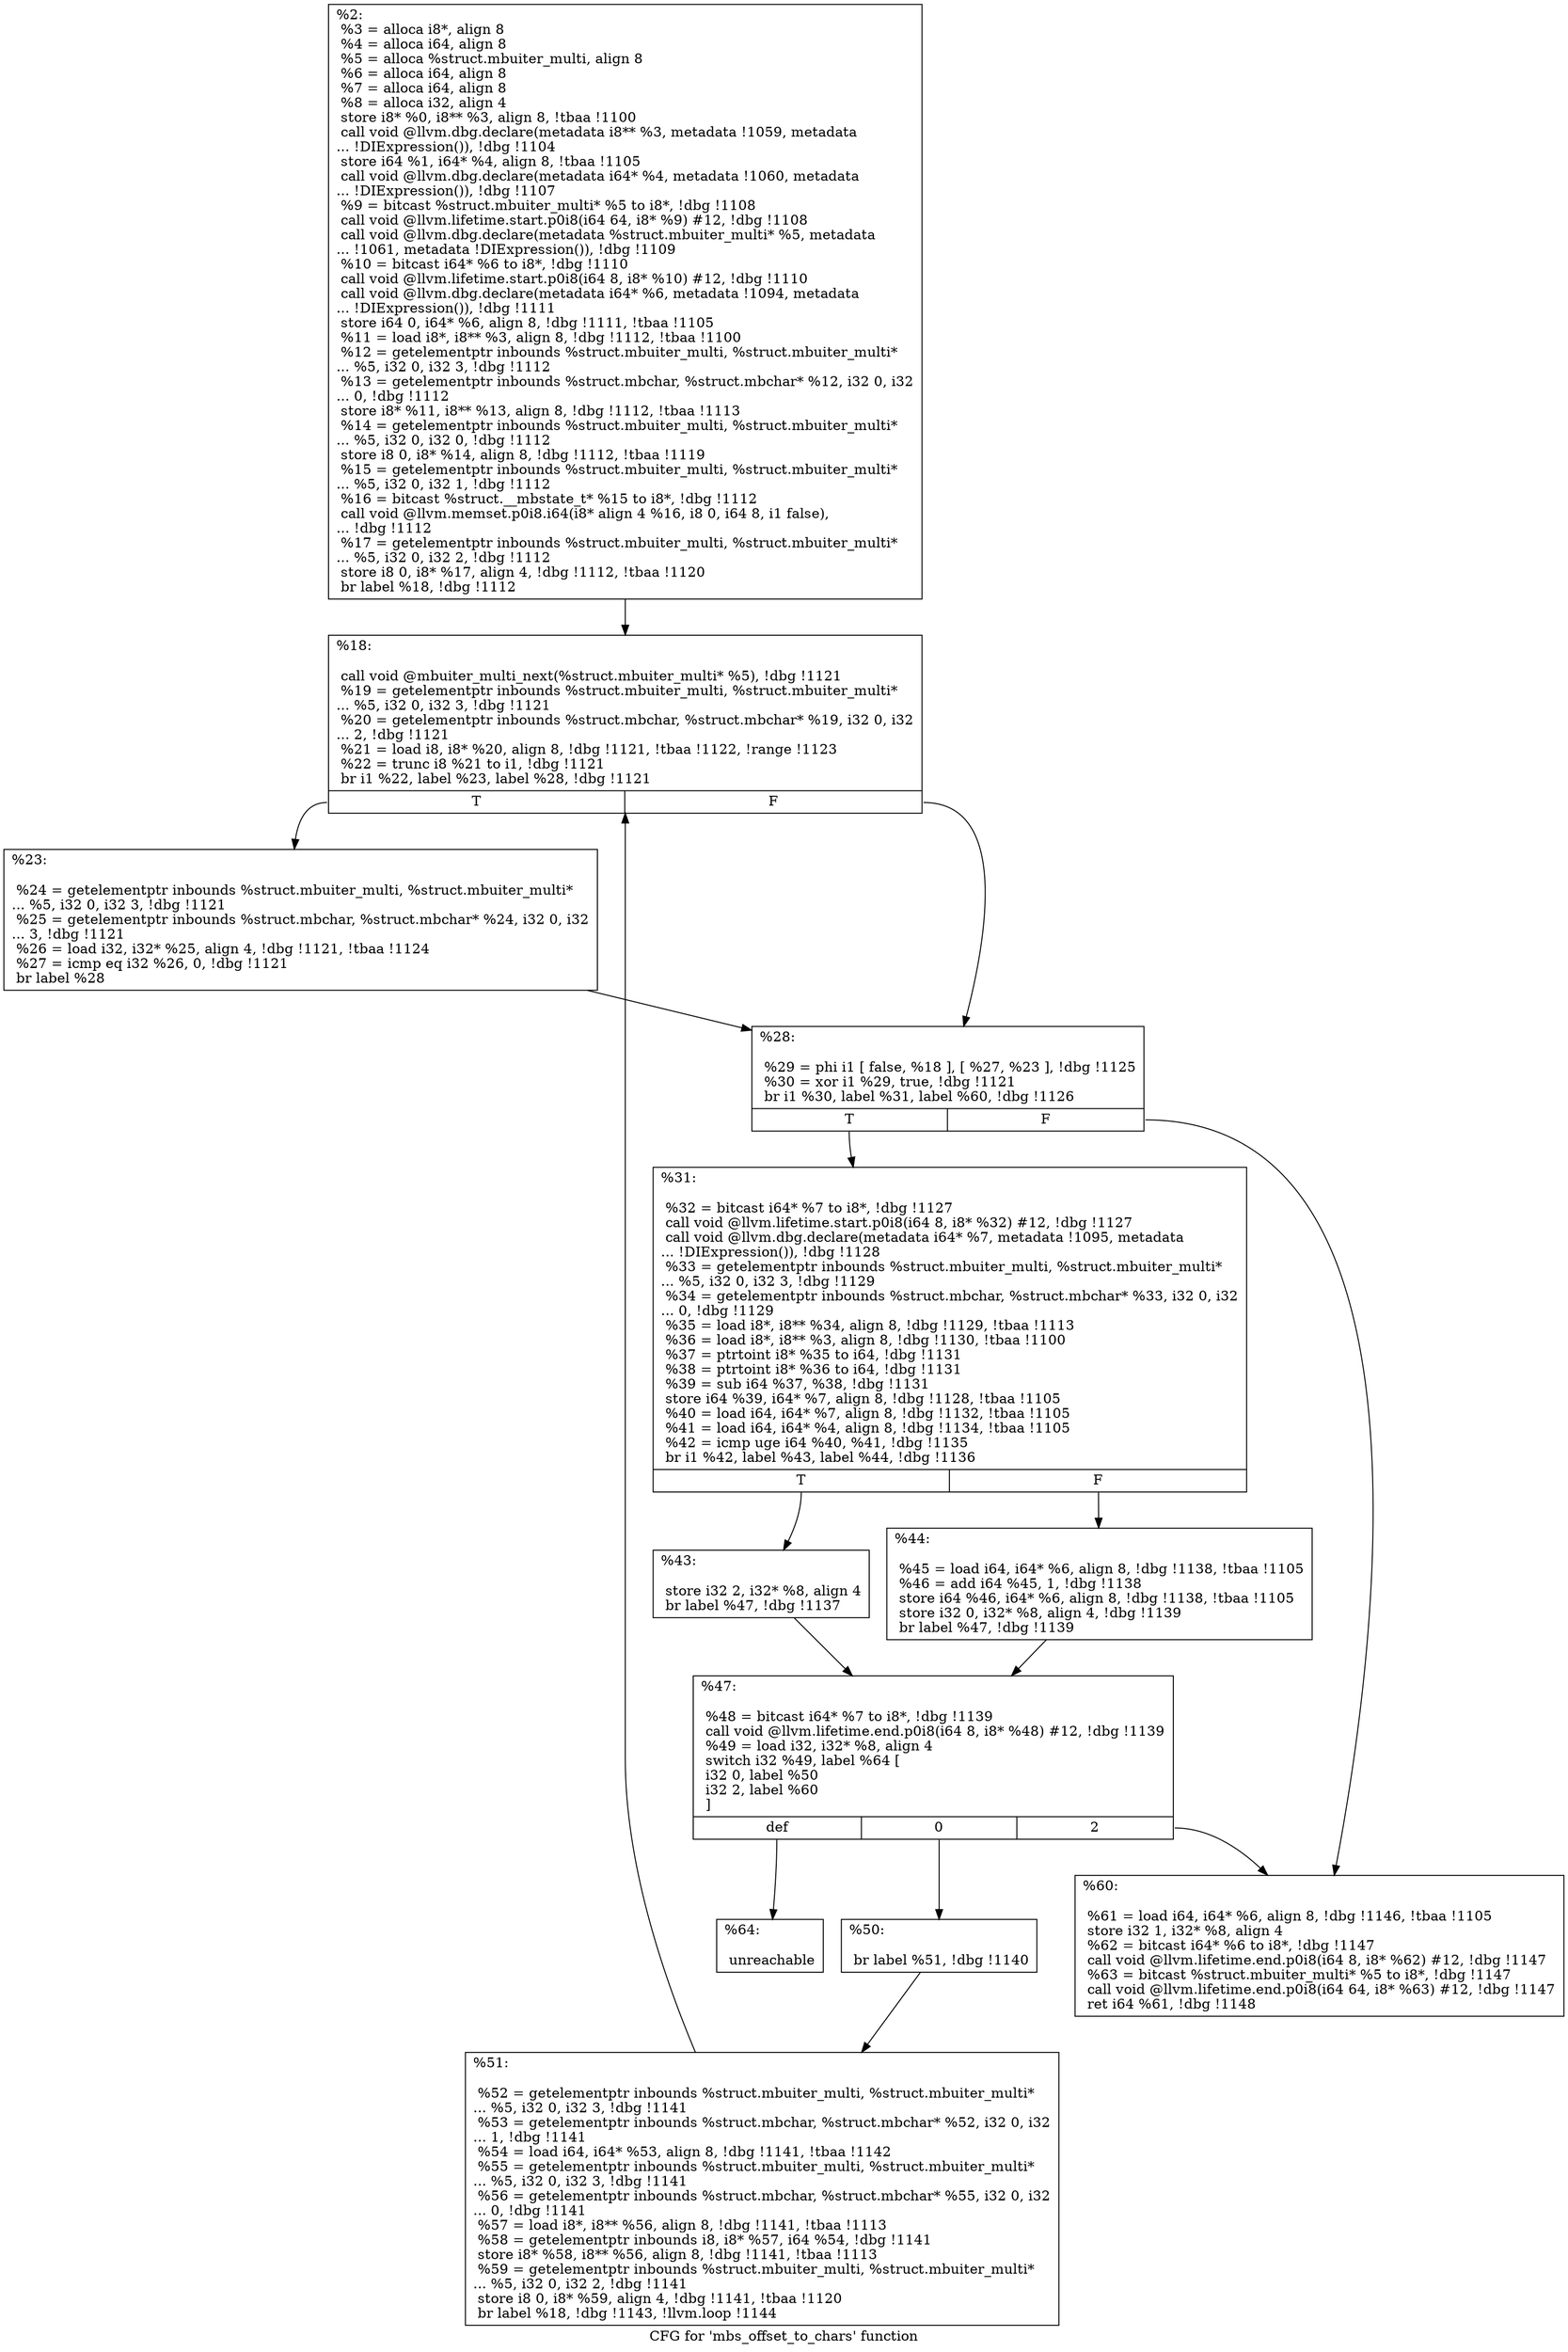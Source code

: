 digraph "CFG for 'mbs_offset_to_chars' function" {
	label="CFG for 'mbs_offset_to_chars' function";

	Node0x965850 [shape=record,label="{%2:\l  %3 = alloca i8*, align 8\l  %4 = alloca i64, align 8\l  %5 = alloca %struct.mbuiter_multi, align 8\l  %6 = alloca i64, align 8\l  %7 = alloca i64, align 8\l  %8 = alloca i32, align 4\l  store i8* %0, i8** %3, align 8, !tbaa !1100\l  call void @llvm.dbg.declare(metadata i8** %3, metadata !1059, metadata\l... !DIExpression()), !dbg !1104\l  store i64 %1, i64* %4, align 8, !tbaa !1105\l  call void @llvm.dbg.declare(metadata i64* %4, metadata !1060, metadata\l... !DIExpression()), !dbg !1107\l  %9 = bitcast %struct.mbuiter_multi* %5 to i8*, !dbg !1108\l  call void @llvm.lifetime.start.p0i8(i64 64, i8* %9) #12, !dbg !1108\l  call void @llvm.dbg.declare(metadata %struct.mbuiter_multi* %5, metadata\l... !1061, metadata !DIExpression()), !dbg !1109\l  %10 = bitcast i64* %6 to i8*, !dbg !1110\l  call void @llvm.lifetime.start.p0i8(i64 8, i8* %10) #12, !dbg !1110\l  call void @llvm.dbg.declare(metadata i64* %6, metadata !1094, metadata\l... !DIExpression()), !dbg !1111\l  store i64 0, i64* %6, align 8, !dbg !1111, !tbaa !1105\l  %11 = load i8*, i8** %3, align 8, !dbg !1112, !tbaa !1100\l  %12 = getelementptr inbounds %struct.mbuiter_multi, %struct.mbuiter_multi*\l... %5, i32 0, i32 3, !dbg !1112\l  %13 = getelementptr inbounds %struct.mbchar, %struct.mbchar* %12, i32 0, i32\l... 0, !dbg !1112\l  store i8* %11, i8** %13, align 8, !dbg !1112, !tbaa !1113\l  %14 = getelementptr inbounds %struct.mbuiter_multi, %struct.mbuiter_multi*\l... %5, i32 0, i32 0, !dbg !1112\l  store i8 0, i8* %14, align 8, !dbg !1112, !tbaa !1119\l  %15 = getelementptr inbounds %struct.mbuiter_multi, %struct.mbuiter_multi*\l... %5, i32 0, i32 1, !dbg !1112\l  %16 = bitcast %struct.__mbstate_t* %15 to i8*, !dbg !1112\l  call void @llvm.memset.p0i8.i64(i8* align 4 %16, i8 0, i64 8, i1 false),\l... !dbg !1112\l  %17 = getelementptr inbounds %struct.mbuiter_multi, %struct.mbuiter_multi*\l... %5, i32 0, i32 2, !dbg !1112\l  store i8 0, i8* %17, align 4, !dbg !1112, !tbaa !1120\l  br label %18, !dbg !1112\l}"];
	Node0x965850 -> Node0x966b30;
	Node0x966b30 [shape=record,label="{%18:\l\l  call void @mbuiter_multi_next(%struct.mbuiter_multi* %5), !dbg !1121\l  %19 = getelementptr inbounds %struct.mbuiter_multi, %struct.mbuiter_multi*\l... %5, i32 0, i32 3, !dbg !1121\l  %20 = getelementptr inbounds %struct.mbchar, %struct.mbchar* %19, i32 0, i32\l... 2, !dbg !1121\l  %21 = load i8, i8* %20, align 8, !dbg !1121, !tbaa !1122, !range !1123\l  %22 = trunc i8 %21 to i1, !dbg !1121\l  br i1 %22, label %23, label %28, !dbg !1121\l|{<s0>T|<s1>F}}"];
	Node0x966b30:s0 -> Node0x966b80;
	Node0x966b30:s1 -> Node0x966bd0;
	Node0x966b80 [shape=record,label="{%23:\l\l  %24 = getelementptr inbounds %struct.mbuiter_multi, %struct.mbuiter_multi*\l... %5, i32 0, i32 3, !dbg !1121\l  %25 = getelementptr inbounds %struct.mbchar, %struct.mbchar* %24, i32 0, i32\l... 3, !dbg !1121\l  %26 = load i32, i32* %25, align 4, !dbg !1121, !tbaa !1124\l  %27 = icmp eq i32 %26, 0, !dbg !1121\l  br label %28\l}"];
	Node0x966b80 -> Node0x966bd0;
	Node0x966bd0 [shape=record,label="{%28:\l\l  %29 = phi i1 [ false, %18 ], [ %27, %23 ], !dbg !1125\l  %30 = xor i1 %29, true, !dbg !1121\l  br i1 %30, label %31, label %60, !dbg !1126\l|{<s0>T|<s1>F}}"];
	Node0x966bd0:s0 -> Node0x966c20;
	Node0x966bd0:s1 -> Node0x966e00;
	Node0x966c20 [shape=record,label="{%31:\l\l  %32 = bitcast i64* %7 to i8*, !dbg !1127\l  call void @llvm.lifetime.start.p0i8(i64 8, i8* %32) #12, !dbg !1127\l  call void @llvm.dbg.declare(metadata i64* %7, metadata !1095, metadata\l... !DIExpression()), !dbg !1128\l  %33 = getelementptr inbounds %struct.mbuiter_multi, %struct.mbuiter_multi*\l... %5, i32 0, i32 3, !dbg !1129\l  %34 = getelementptr inbounds %struct.mbchar, %struct.mbchar* %33, i32 0, i32\l... 0, !dbg !1129\l  %35 = load i8*, i8** %34, align 8, !dbg !1129, !tbaa !1113\l  %36 = load i8*, i8** %3, align 8, !dbg !1130, !tbaa !1100\l  %37 = ptrtoint i8* %35 to i64, !dbg !1131\l  %38 = ptrtoint i8* %36 to i64, !dbg !1131\l  %39 = sub i64 %37, %38, !dbg !1131\l  store i64 %39, i64* %7, align 8, !dbg !1128, !tbaa !1105\l  %40 = load i64, i64* %7, align 8, !dbg !1132, !tbaa !1105\l  %41 = load i64, i64* %4, align 8, !dbg !1134, !tbaa !1105\l  %42 = icmp uge i64 %40, %41, !dbg !1135\l  br i1 %42, label %43, label %44, !dbg !1136\l|{<s0>T|<s1>F}}"];
	Node0x966c20:s0 -> Node0x966c70;
	Node0x966c20:s1 -> Node0x966cc0;
	Node0x966c70 [shape=record,label="{%43:\l\l  store i32 2, i32* %8, align 4\l  br label %47, !dbg !1137\l}"];
	Node0x966c70 -> Node0x966d10;
	Node0x966cc0 [shape=record,label="{%44:\l\l  %45 = load i64, i64* %6, align 8, !dbg !1138, !tbaa !1105\l  %46 = add i64 %45, 1, !dbg !1138\l  store i64 %46, i64* %6, align 8, !dbg !1138, !tbaa !1105\l  store i32 0, i32* %8, align 4, !dbg !1139\l  br label %47, !dbg !1139\l}"];
	Node0x966cc0 -> Node0x966d10;
	Node0x966d10 [shape=record,label="{%47:\l\l  %48 = bitcast i64* %7 to i8*, !dbg !1139\l  call void @llvm.lifetime.end.p0i8(i64 8, i8* %48) #12, !dbg !1139\l  %49 = load i32, i32* %8, align 4\l  switch i32 %49, label %64 [\l    i32 0, label %50\l    i32 2, label %60\l  ]\l|{<s0>def|<s1>0|<s2>2}}"];
	Node0x966d10:s0 -> Node0x966e50;
	Node0x966d10:s1 -> Node0x966d60;
	Node0x966d10:s2 -> Node0x966e00;
	Node0x966d60 [shape=record,label="{%50:\l\l  br label %51, !dbg !1140\l}"];
	Node0x966d60 -> Node0x966db0;
	Node0x966db0 [shape=record,label="{%51:\l\l  %52 = getelementptr inbounds %struct.mbuiter_multi, %struct.mbuiter_multi*\l... %5, i32 0, i32 3, !dbg !1141\l  %53 = getelementptr inbounds %struct.mbchar, %struct.mbchar* %52, i32 0, i32\l... 1, !dbg !1141\l  %54 = load i64, i64* %53, align 8, !dbg !1141, !tbaa !1142\l  %55 = getelementptr inbounds %struct.mbuiter_multi, %struct.mbuiter_multi*\l... %5, i32 0, i32 3, !dbg !1141\l  %56 = getelementptr inbounds %struct.mbchar, %struct.mbchar* %55, i32 0, i32\l... 0, !dbg !1141\l  %57 = load i8*, i8** %56, align 8, !dbg !1141, !tbaa !1113\l  %58 = getelementptr inbounds i8, i8* %57, i64 %54, !dbg !1141\l  store i8* %58, i8** %56, align 8, !dbg !1141, !tbaa !1113\l  %59 = getelementptr inbounds %struct.mbuiter_multi, %struct.mbuiter_multi*\l... %5, i32 0, i32 2, !dbg !1141\l  store i8 0, i8* %59, align 4, !dbg !1141, !tbaa !1120\l  br label %18, !dbg !1143, !llvm.loop !1144\l}"];
	Node0x966db0 -> Node0x966b30;
	Node0x966e00 [shape=record,label="{%60:\l\l  %61 = load i64, i64* %6, align 8, !dbg !1146, !tbaa !1105\l  store i32 1, i32* %8, align 4\l  %62 = bitcast i64* %6 to i8*, !dbg !1147\l  call void @llvm.lifetime.end.p0i8(i64 8, i8* %62) #12, !dbg !1147\l  %63 = bitcast %struct.mbuiter_multi* %5 to i8*, !dbg !1147\l  call void @llvm.lifetime.end.p0i8(i64 64, i8* %63) #12, !dbg !1147\l  ret i64 %61, !dbg !1148\l}"];
	Node0x966e50 [shape=record,label="{%64:\l\l  unreachable\l}"];
}
